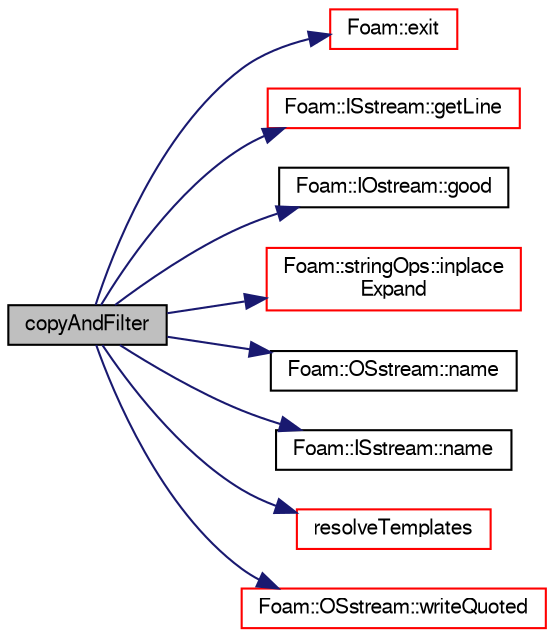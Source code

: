 digraph "copyAndFilter"
{
  bgcolor="transparent";
  edge [fontname="FreeSans",fontsize="10",labelfontname="FreeSans",labelfontsize="10"];
  node [fontname="FreeSans",fontsize="10",shape=record];
  rankdir="LR";
  Node15 [label="copyAndFilter",height=0.2,width=0.4,color="black", fillcolor="grey75", style="filled", fontcolor="black"];
  Node15 -> Node16 [color="midnightblue",fontsize="10",style="solid",fontname="FreeSans"];
  Node16 [label="Foam::exit",height=0.2,width=0.4,color="red",URL="$a21124.html#a06ca7250d8e89caf05243ec094843642"];
  Node15 -> Node63 [color="midnightblue",fontsize="10",style="solid",fontname="FreeSans"];
  Node63 [label="Foam::ISstream::getLine",height=0.2,width=0.4,color="red",URL="$a26286.html#a94b82bd8f7d8cdaa83c9c70b7c919f78",tooltip="Raw, low-level getline into a string function. "];
  Node15 -> Node45 [color="midnightblue",fontsize="10",style="solid",fontname="FreeSans"];
  Node45 [label="Foam::IOstream::good",height=0.2,width=0.4,color="black",URL="$a26226.html#abdcc7f96f487faadc7769afcf58fe992",tooltip="Return true if next operation might succeed. "];
  Node15 -> Node65 [color="midnightblue",fontsize="10",style="solid",fontname="FreeSans"];
  Node65 [label="Foam::stringOps::inplace\lExpand",height=0.2,width=0.4,color="red",URL="$a21166.html#adf940b7b0788929e0e11ea44e7f9c1bb",tooltip="Inplace expand occurences of variables according to the mapping. "];
  Node15 -> Node69 [color="midnightblue",fontsize="10",style="solid",fontname="FreeSans"];
  Node69 [label="Foam::OSstream::name",height=0.2,width=0.4,color="black",URL="$a26290.html#a41b2d01e5fd6e1bc71a895d8b8a86308",tooltip="Return the name of the stream. "];
  Node15 -> Node36 [color="midnightblue",fontsize="10",style="solid",fontname="FreeSans"];
  Node36 [label="Foam::ISstream::name",height=0.2,width=0.4,color="black",URL="$a26286.html#a41b2d01e5fd6e1bc71a895d8b8a86308",tooltip="Return the name of the stream. "];
  Node15 -> Node70 [color="midnightblue",fontsize="10",style="solid",fontname="FreeSans"];
  Node70 [label="resolveTemplates",height=0.2,width=0.4,color="red",URL="$a26070.html#a7056029919f25a2d23e9913df26223d9",tooltip="Resolve code-templates via the codeTemplateEnvName. "];
  Node15 -> Node91 [color="midnightblue",fontsize="10",style="solid",fontname="FreeSans"];
  Node91 [label="Foam::OSstream::writeQuoted",height=0.2,width=0.4,color="red",URL="$a26290.html#a40c64d7f8975f303da0b0245c16fe906",tooltip="Write std::string surrounded by quotes. "];
}
